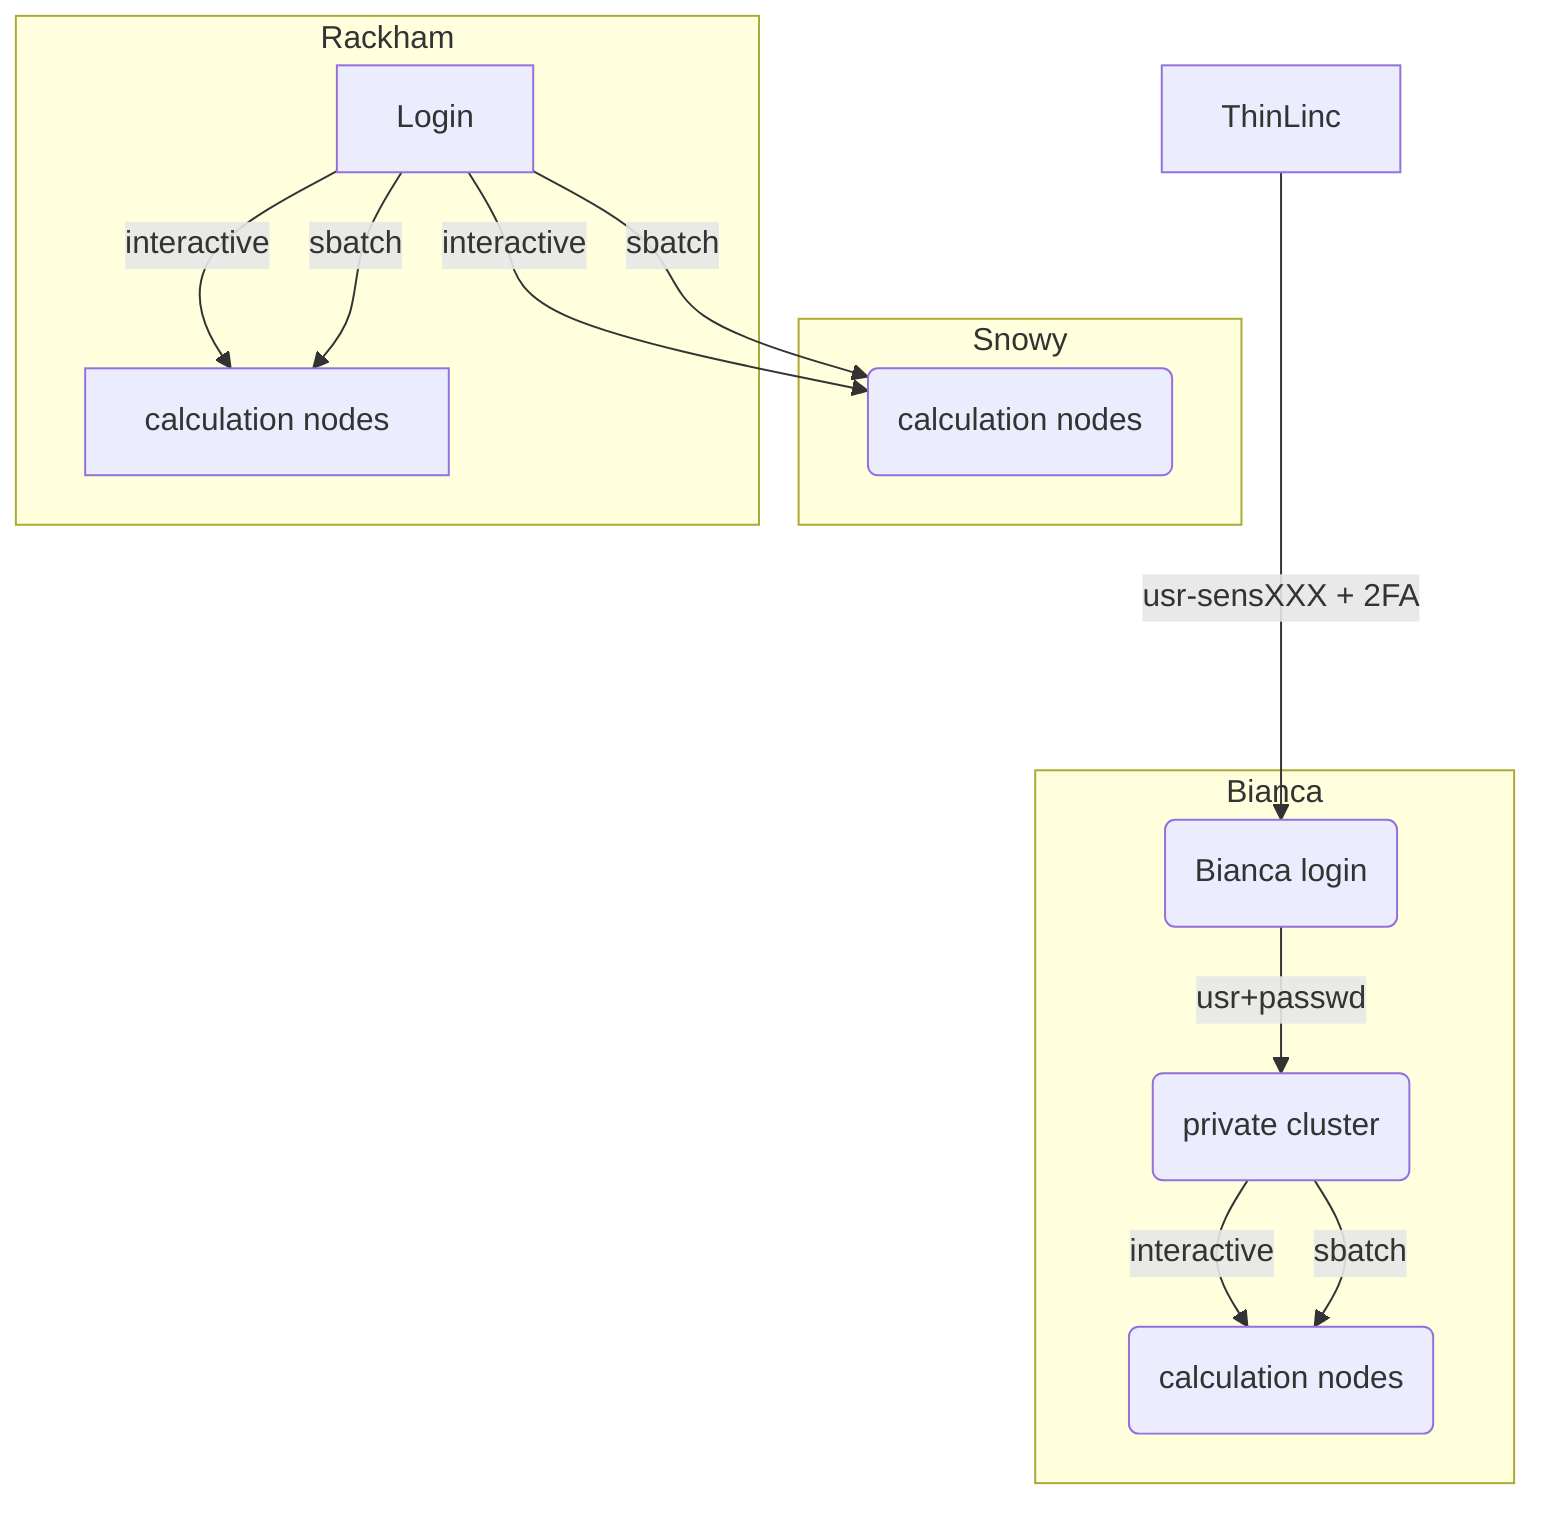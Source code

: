 graph TB

  Node1 -- interactive --> SubGraph2Flow
  Node1 -- sbatch --> SubGraph2Flow
  subgraph "Snowy"
  SubGraph2Flow(calculation nodes) 
        end

        ThinLinc -- usr-sensXXX + 2FA----> SubGraph1Flow
        subgraph "Bianca"
        SubGraph1Flow(Bianca login) -- usr+passwd --> private(private cluster)
        private -- interactive --> calcB(calculation nodes)
        private -- sbatch --> calcB
        end

        subgraph "Rackham"
        Node1[Login] -- interactive --> Node2[calculation nodes]
        Node1 -- sbatch --> Node2
        end